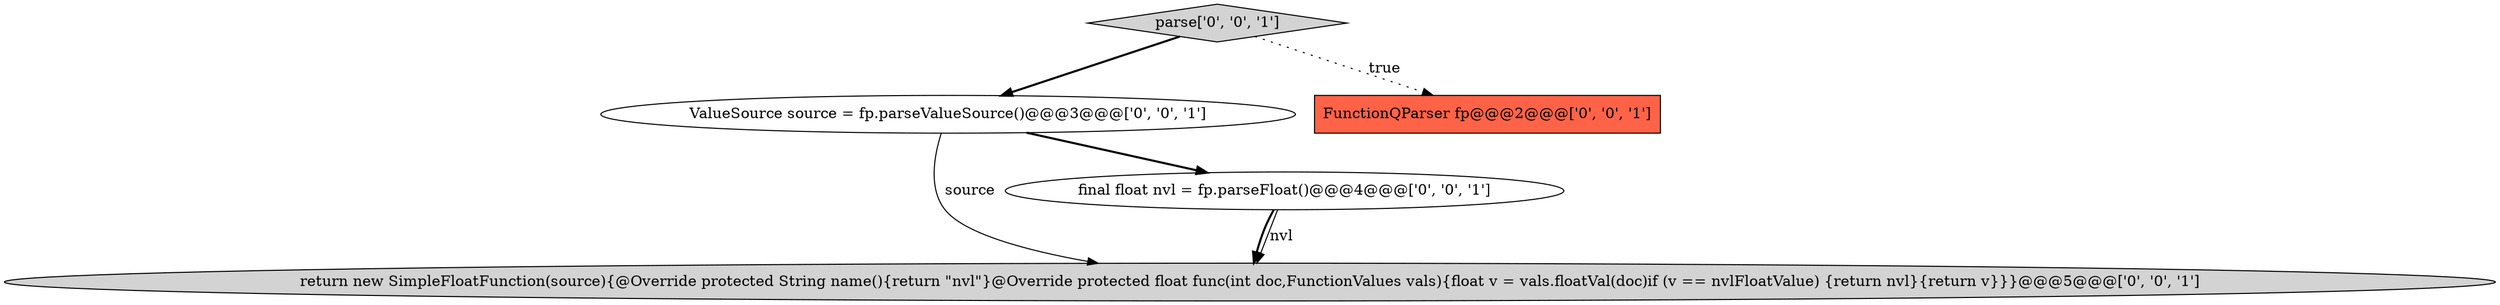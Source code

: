 digraph {
0 [style = filled, label = "parse['0', '0', '1']", fillcolor = lightgray, shape = diamond image = "AAA0AAABBB3BBB"];
4 [style = filled, label = "return new SimpleFloatFunction(source){@Override protected String name(){return \"nvl\"}@Override protected float func(int doc,FunctionValues vals){float v = vals.floatVal(doc)if (v == nvlFloatValue) {return nvl}{return v}}}@@@5@@@['0', '0', '1']", fillcolor = lightgray, shape = ellipse image = "AAA0AAABBB3BBB"];
2 [style = filled, label = "final float nvl = fp.parseFloat()@@@4@@@['0', '0', '1']", fillcolor = white, shape = ellipse image = "AAA0AAABBB3BBB"];
1 [style = filled, label = "ValueSource source = fp.parseValueSource()@@@3@@@['0', '0', '1']", fillcolor = white, shape = ellipse image = "AAA0AAABBB3BBB"];
3 [style = filled, label = "FunctionQParser fp@@@2@@@['0', '0', '1']", fillcolor = tomato, shape = box image = "AAA0AAABBB3BBB"];
0->1 [style = bold, label=""];
0->3 [style = dotted, label="true"];
2->4 [style = bold, label=""];
1->2 [style = bold, label=""];
1->4 [style = solid, label="source"];
2->4 [style = solid, label="nvl"];
}
